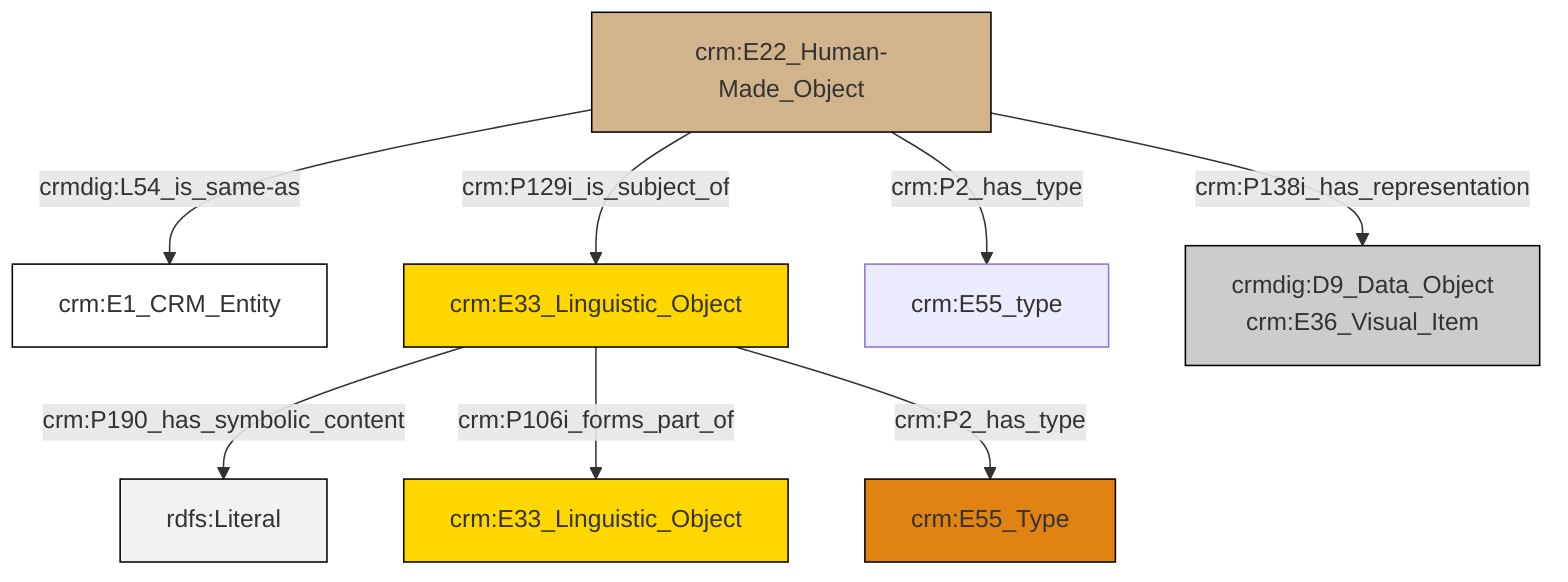 graph TD
classDef Literal fill:#f2f2f2,stroke:#000000;
classDef CRM_Entity fill:#FFFFFF,stroke:#000000;
classDef Temporal_Entity fill:#00C9E6, stroke:#000000;
classDef Type fill:#E18312, stroke:#000000;
classDef Time-Span fill:#2C9C91, stroke:#000000;
classDef Appellation fill:#FFEB7F, stroke:#000000;
classDef Place fill:#008836, stroke:#000000;
classDef Persistent_Item fill:#B266B2, stroke:#000000;
classDef Conceptual_Object fill:#FFD700, stroke:#000000;
classDef Physical_Thing fill:#D2B48C, stroke:#000000;
classDef Actor fill:#f58aad, stroke:#000000;
classDef PC_Classes fill:#4ce600, stroke:#000000;
classDef Multi fill:#cccccc,stroke:#000000;

2["crm:E22_Human-Made_Object"]:::Physical_Thing -->|crmdig:L54_is_same-as| 0["crm:E1_CRM_Entity"]:::CRM_Entity
3["crm:E33_Linguistic_Object"]:::Conceptual_Object -->|crm:P190_has_symbolic_content| 4[rdfs:Literal]:::Literal
2["crm:E22_Human-Made_Object"]:::Physical_Thing -->|crm:P2_has_type| 9["crm:E55_type"]:::Default
3["crm:E33_Linguistic_Object"]:::Conceptual_Object -->|crm:P106i_forms_part_of| 7["crm:E33_Linguistic_Object"]:::Conceptual_Object
3["crm:E33_Linguistic_Object"]:::Conceptual_Object -->|crm:P2_has_type| 5["crm:E55_Type"]:::Type
2["crm:E22_Human-Made_Object"]:::Physical_Thing -->|crm:P129i_is_subject_of| 3["crm:E33_Linguistic_Object"]:::Conceptual_Object
2["crm:E22_Human-Made_Object"]:::Physical_Thing -->|crm:P138i_has_representation| 12["crmdig:D9_Data_Object<br>crm:E36_Visual_Item"]:::Multi